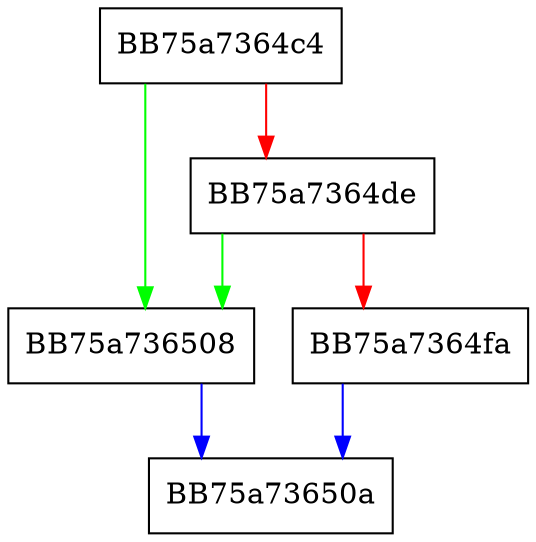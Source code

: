 digraph init {
  node [shape="box"];
  graph [splines=ortho];
  BB75a7364c4 -> BB75a736508 [color="green"];
  BB75a7364c4 -> BB75a7364de [color="red"];
  BB75a7364de -> BB75a736508 [color="green"];
  BB75a7364de -> BB75a7364fa [color="red"];
  BB75a7364fa -> BB75a73650a [color="blue"];
  BB75a736508 -> BB75a73650a [color="blue"];
}
